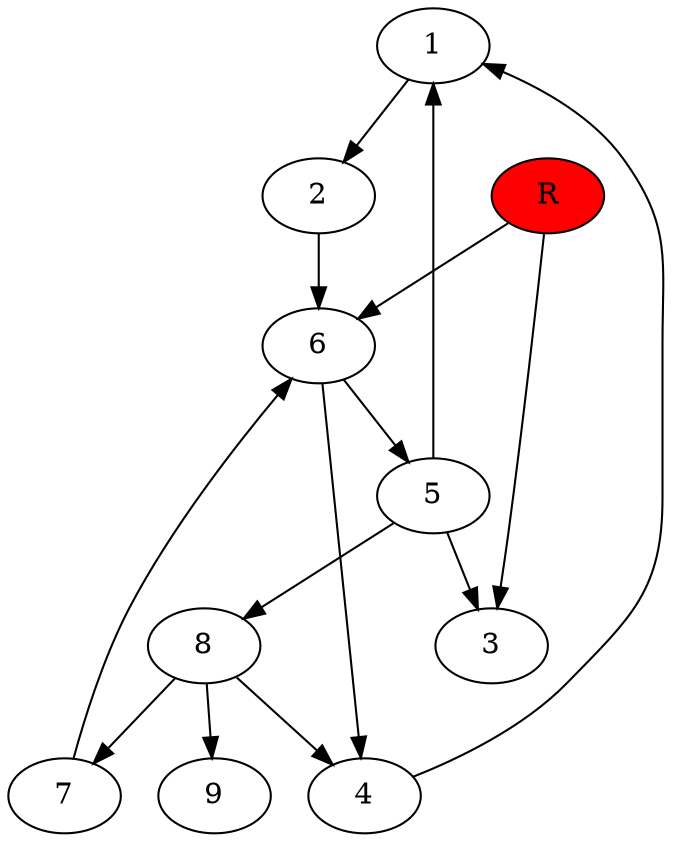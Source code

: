 digraph prb1640 {
	1
	2
	3
	4
	5
	6
	7
	8
	R [fillcolor="#ff0000" style=filled]
	1 -> 2
	2 -> 6
	4 -> 1
	5 -> 1
	5 -> 3
	5 -> 8
	6 -> 4
	6 -> 5
	7 -> 6
	8 -> 4
	8 -> 7
	8 -> 9
	R -> 3
	R -> 6
}
